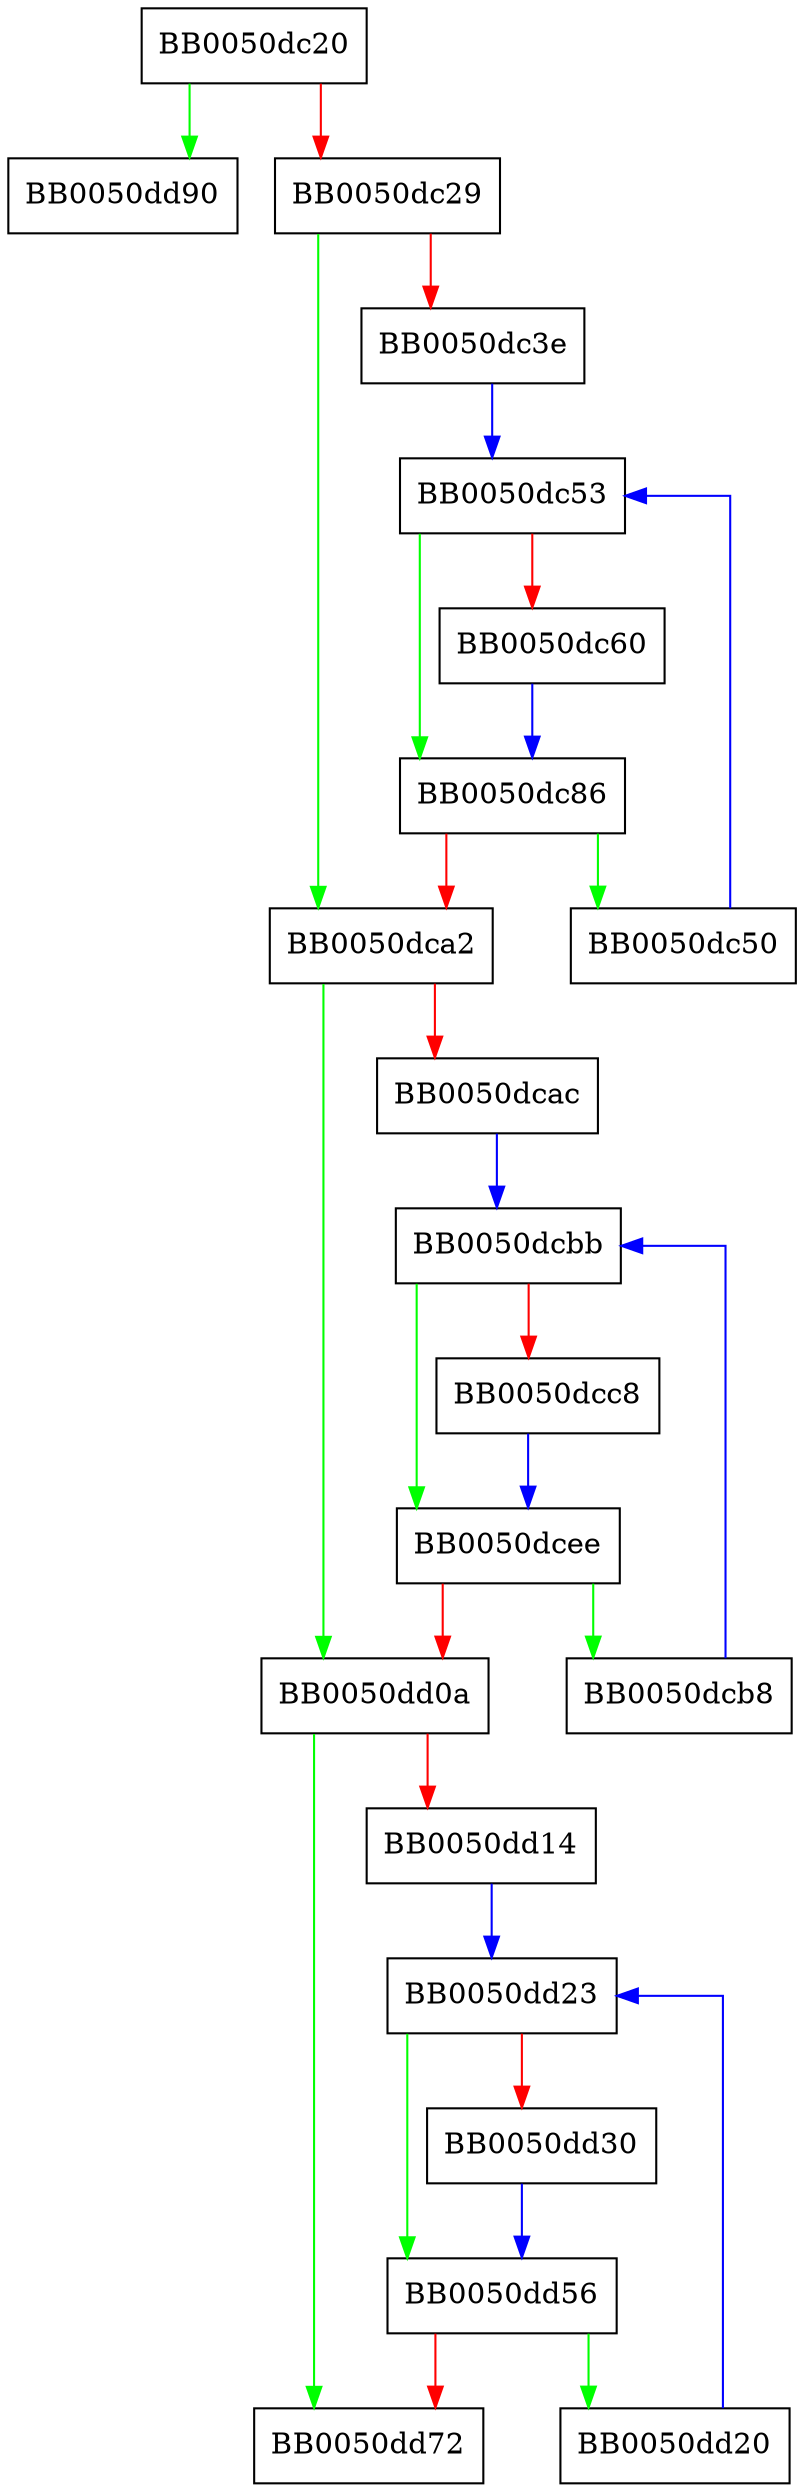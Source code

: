 digraph ossl_quic_cfq_free {
  node [shape="box"];
  graph [splines=ortho];
  BB0050dc20 -> BB0050dd90 [color="green"];
  BB0050dc20 -> BB0050dc29 [color="red"];
  BB0050dc29 -> BB0050dca2 [color="green"];
  BB0050dc29 -> BB0050dc3e [color="red"];
  BB0050dc3e -> BB0050dc53 [color="blue"];
  BB0050dc50 -> BB0050dc53 [color="blue"];
  BB0050dc53 -> BB0050dc86 [color="green"];
  BB0050dc53 -> BB0050dc60 [color="red"];
  BB0050dc60 -> BB0050dc86 [color="blue"];
  BB0050dc86 -> BB0050dc50 [color="green"];
  BB0050dc86 -> BB0050dca2 [color="red"];
  BB0050dca2 -> BB0050dd0a [color="green"];
  BB0050dca2 -> BB0050dcac [color="red"];
  BB0050dcac -> BB0050dcbb [color="blue"];
  BB0050dcb8 -> BB0050dcbb [color="blue"];
  BB0050dcbb -> BB0050dcee [color="green"];
  BB0050dcbb -> BB0050dcc8 [color="red"];
  BB0050dcc8 -> BB0050dcee [color="blue"];
  BB0050dcee -> BB0050dcb8 [color="green"];
  BB0050dcee -> BB0050dd0a [color="red"];
  BB0050dd0a -> BB0050dd72 [color="green"];
  BB0050dd0a -> BB0050dd14 [color="red"];
  BB0050dd14 -> BB0050dd23 [color="blue"];
  BB0050dd20 -> BB0050dd23 [color="blue"];
  BB0050dd23 -> BB0050dd56 [color="green"];
  BB0050dd23 -> BB0050dd30 [color="red"];
  BB0050dd30 -> BB0050dd56 [color="blue"];
  BB0050dd56 -> BB0050dd20 [color="green"];
  BB0050dd56 -> BB0050dd72 [color="red"];
}